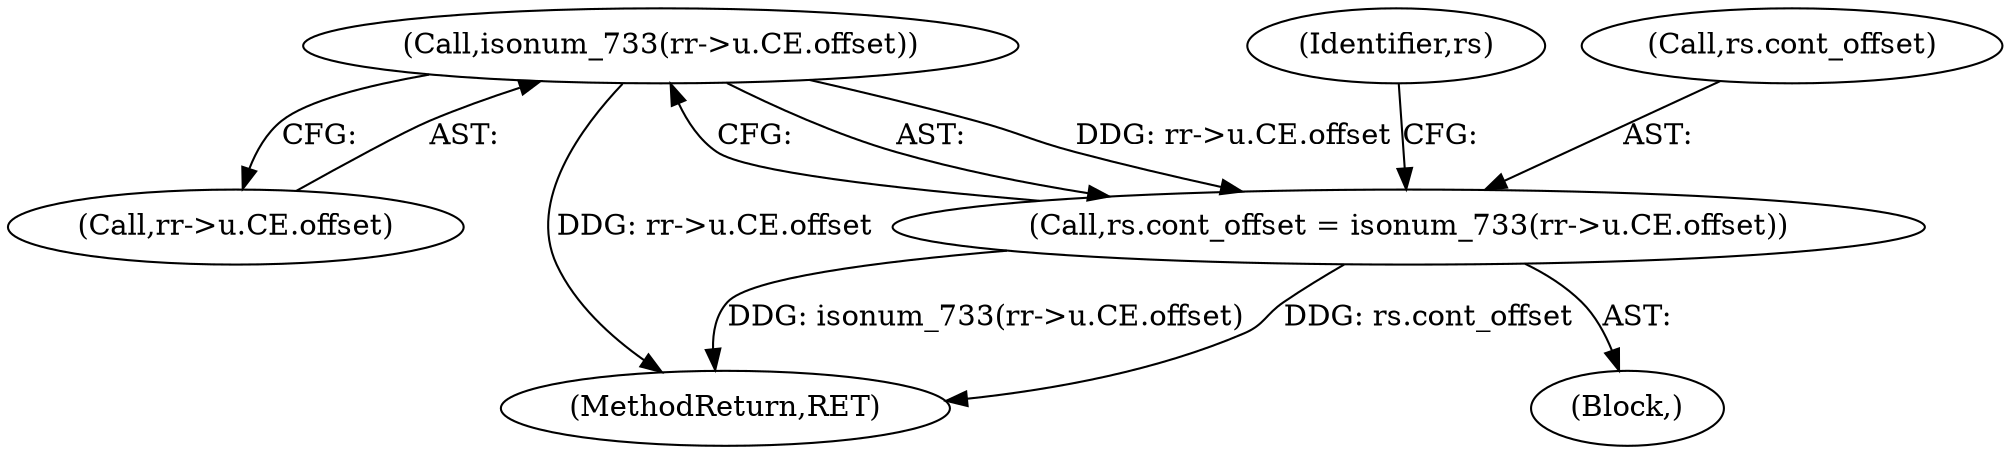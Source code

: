digraph "0_linux_410dd3cf4c9b36f27ed4542ee18b1af5e68645a4_2@pointer" {
"1000275" [label="(Call,isonum_733(rr->u.CE.offset))"];
"1000271" [label="(Call,rs.cont_offset = isonum_733(rr->u.CE.offset))"];
"1000230" [label="(Block,)"];
"1000276" [label="(Call,rr->u.CE.offset)"];
"1000285" [label="(Identifier,rs)"];
"1000982" [label="(MethodReturn,RET)"];
"1000272" [label="(Call,rs.cont_offset)"];
"1000271" [label="(Call,rs.cont_offset = isonum_733(rr->u.CE.offset))"];
"1000275" [label="(Call,isonum_733(rr->u.CE.offset))"];
"1000275" -> "1000271"  [label="AST: "];
"1000275" -> "1000276"  [label="CFG: "];
"1000276" -> "1000275"  [label="AST: "];
"1000271" -> "1000275"  [label="CFG: "];
"1000275" -> "1000982"  [label="DDG: rr->u.CE.offset"];
"1000275" -> "1000271"  [label="DDG: rr->u.CE.offset"];
"1000271" -> "1000230"  [label="AST: "];
"1000272" -> "1000271"  [label="AST: "];
"1000285" -> "1000271"  [label="CFG: "];
"1000271" -> "1000982"  [label="DDG: isonum_733(rr->u.CE.offset)"];
"1000271" -> "1000982"  [label="DDG: rs.cont_offset"];
}
